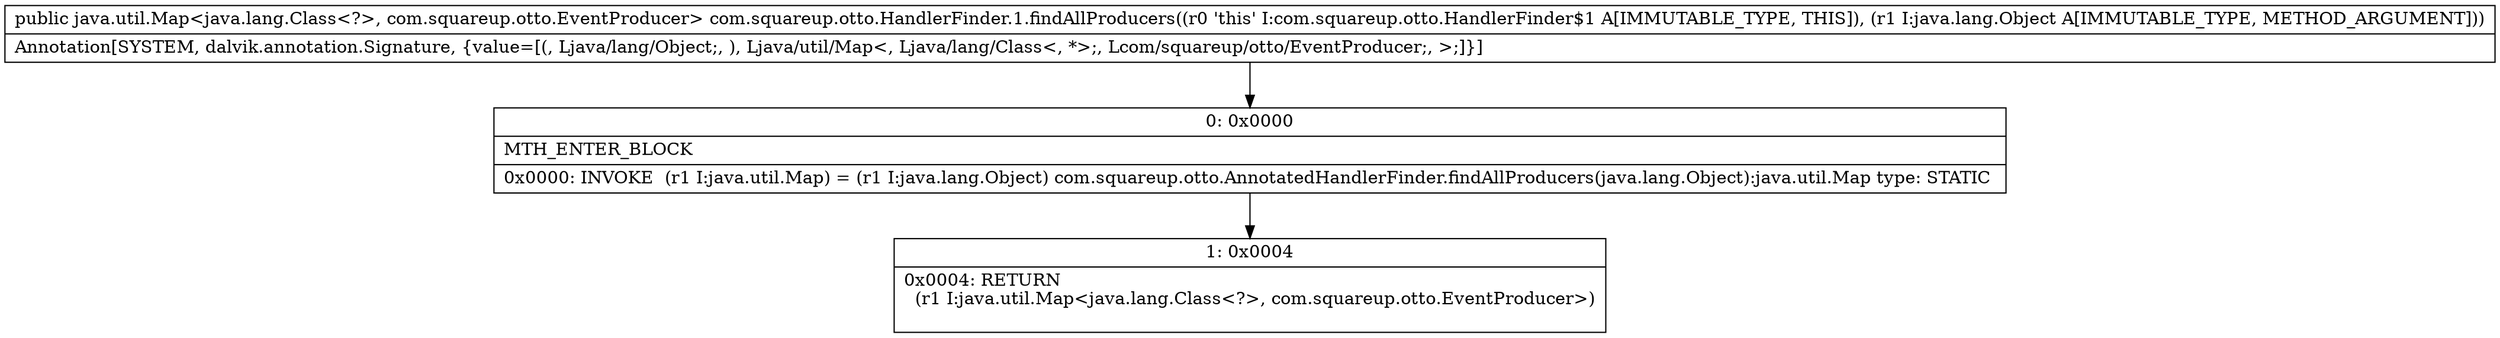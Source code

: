 digraph "CFG forcom.squareup.otto.HandlerFinder.1.findAllProducers(Ljava\/lang\/Object;)Ljava\/util\/Map;" {
Node_0 [shape=record,label="{0\:\ 0x0000|MTH_ENTER_BLOCK\l|0x0000: INVOKE  (r1 I:java.util.Map) = (r1 I:java.lang.Object) com.squareup.otto.AnnotatedHandlerFinder.findAllProducers(java.lang.Object):java.util.Map type: STATIC \l}"];
Node_1 [shape=record,label="{1\:\ 0x0004|0x0004: RETURN  \l  (r1 I:java.util.Map\<java.lang.Class\<?\>, com.squareup.otto.EventProducer\>)\l \l}"];
MethodNode[shape=record,label="{public java.util.Map\<java.lang.Class\<?\>, com.squareup.otto.EventProducer\> com.squareup.otto.HandlerFinder.1.findAllProducers((r0 'this' I:com.squareup.otto.HandlerFinder$1 A[IMMUTABLE_TYPE, THIS]), (r1 I:java.lang.Object A[IMMUTABLE_TYPE, METHOD_ARGUMENT]))  | Annotation[SYSTEM, dalvik.annotation.Signature, \{value=[(, Ljava\/lang\/Object;, ), Ljava\/util\/Map\<, Ljava\/lang\/Class\<, *\>;, Lcom\/squareup\/otto\/EventProducer;, \>;]\}]\l}"];
MethodNode -> Node_0;
Node_0 -> Node_1;
}

